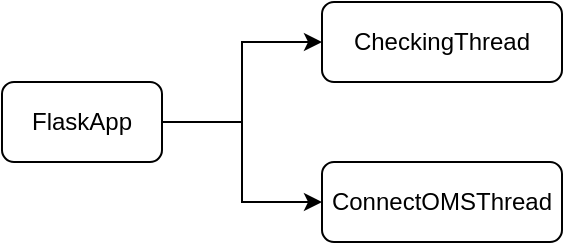 <mxfile version="20.4.1" type="google"><diagram id="ONcu3vaelT3JlKWwjH7r" name="Page-1"><mxGraphModel grid="1" page="1" gridSize="10" guides="1" tooltips="1" connect="1" arrows="1" fold="1" pageScale="1" pageWidth="850" pageHeight="1100" math="0" shadow="0"><root><mxCell id="0"/><mxCell id="1" parent="0"/><mxCell id="1-Od-tGKFOJs55WY45M--5" style="edgeStyle=orthogonalEdgeStyle;rounded=0;orthogonalLoop=1;jettySize=auto;html=1;" edge="1" parent="1" source="1-Od-tGKFOJs55WY45M--1" target="1-Od-tGKFOJs55WY45M--3"><mxGeometry relative="1" as="geometry"/></mxCell><mxCell id="1-Od-tGKFOJs55WY45M--6" style="edgeStyle=orthogonalEdgeStyle;rounded=0;orthogonalLoop=1;jettySize=auto;html=1;entryX=0;entryY=0.5;entryDx=0;entryDy=0;" edge="1" parent="1" source="1-Od-tGKFOJs55WY45M--1" target="1-Od-tGKFOJs55WY45M--4"><mxGeometry relative="1" as="geometry"/></mxCell><mxCell id="1-Od-tGKFOJs55WY45M--1" value="FlaskApp" style="rounded=1;whiteSpace=wrap;html=1;" vertex="1" parent="1"><mxGeometry x="40" y="240" width="80" height="40" as="geometry"/></mxCell><mxCell id="1-Od-tGKFOJs55WY45M--3" value="CheckingThread" style="rounded=1;whiteSpace=wrap;html=1;" vertex="1" parent="1"><mxGeometry x="200" y="200" width="120" height="40" as="geometry"/></mxCell><mxCell id="1-Od-tGKFOJs55WY45M--4" value="ConnectOMSThread" style="rounded=1;whiteSpace=wrap;html=1;" vertex="1" parent="1"><mxGeometry x="200" y="280" width="120" height="40" as="geometry"/></mxCell></root></mxGraphModel></diagram></mxfile>